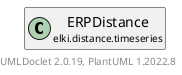 @startuml
    remove .*\.(Instance|Par|Parameterizer|Factory)$
    set namespaceSeparator none
    hide empty fields
    hide empty methods

    class "<size:14>ERPDistance.Par\n<size:10>elki.distance.timeseries" as elki.distance.timeseries.ERPDistance.Par [[ERPDistance.Par.html]] {
        {static} +G_ID: OptionID
        #g: double
        +configure(Parameterization): void
        +make(): ERPDistance
    }

    abstract class "<size:14>AbstractEditDistance.Par\n<size:10>elki.distance.timeseries" as elki.distance.timeseries.AbstractEditDistance.Par [[AbstractEditDistance.Par.html]]
    class "<size:14>ERPDistance\n<size:10>elki.distance.timeseries" as elki.distance.timeseries.ERPDistance [[ERPDistance.html]]

    elki.distance.timeseries.AbstractEditDistance.Par <|-- elki.distance.timeseries.ERPDistance.Par
    elki.distance.timeseries.ERPDistance +-- elki.distance.timeseries.ERPDistance.Par

    center footer UMLDoclet 2.0.19, PlantUML 1.2022.8
@enduml
